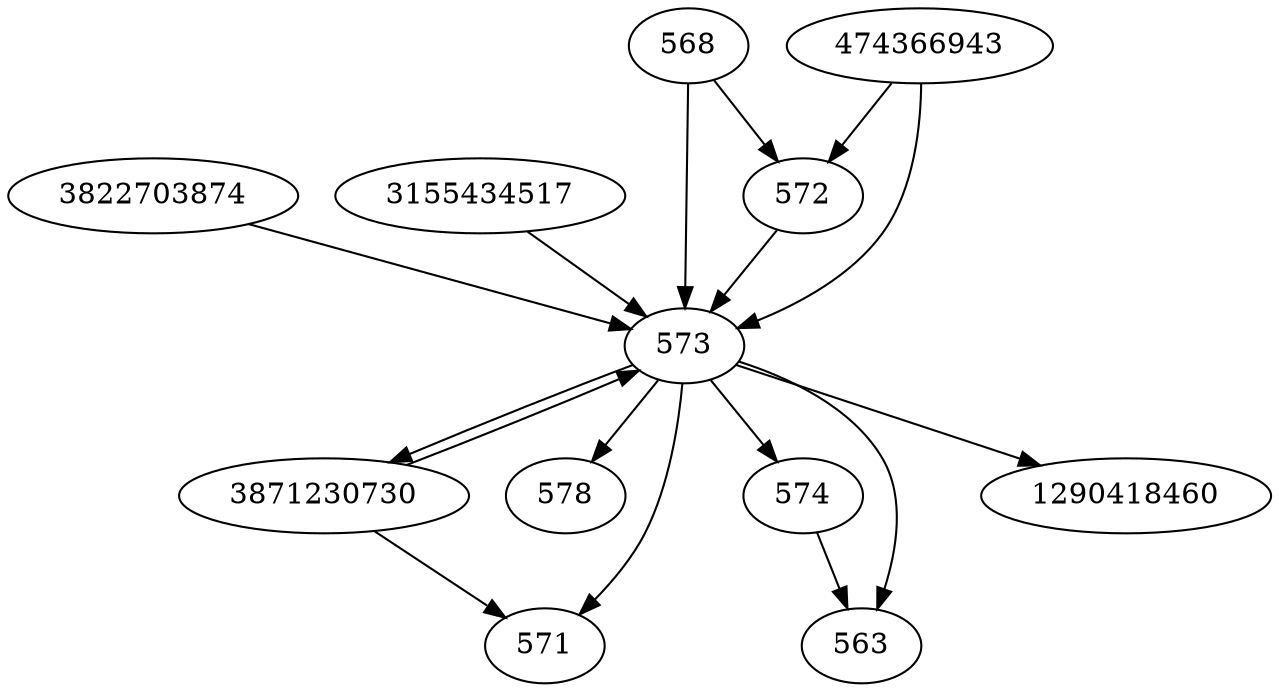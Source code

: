 strict digraph  {
3822703874;
578;
574;
3871230730;
563;
3155434517;
568;
571;
1290418460;
573;
572;
474366943;
3822703874 -> 573;
574 -> 563;
3871230730 -> 571;
3871230730 -> 573;
3155434517 -> 573;
568 -> 572;
568 -> 573;
573 -> 574;
573 -> 578;
573 -> 3871230730;
573 -> 1290418460;
573 -> 571;
573 -> 563;
572 -> 573;
474366943 -> 572;
474366943 -> 573;
}
